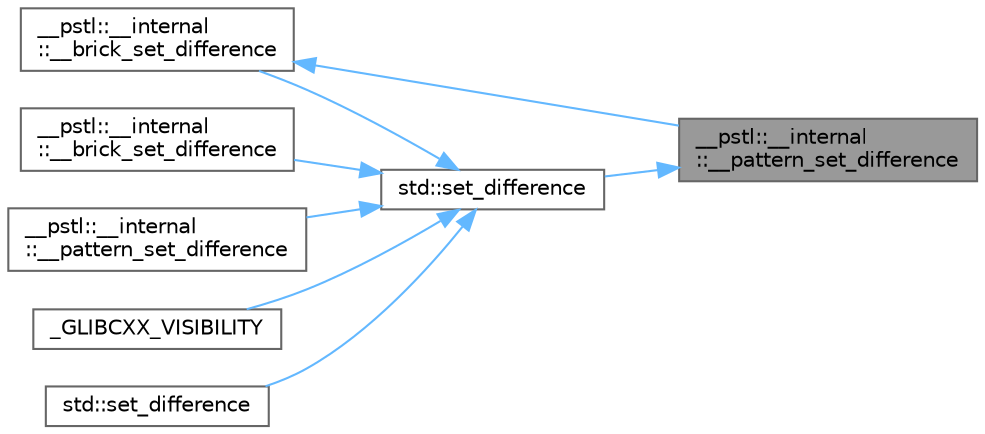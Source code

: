 digraph "__pstl::__internal::__pattern_set_difference"
{
 // LATEX_PDF_SIZE
  bgcolor="transparent";
  edge [fontname=Helvetica,fontsize=10,labelfontname=Helvetica,labelfontsize=10];
  node [fontname=Helvetica,fontsize=10,shape=box,height=0.2,width=0.4];
  rankdir="RL";
  Node1 [id="Node000001",label="__pstl::__internal\l::__pattern_set_difference",height=0.2,width=0.4,color="gray40", fillcolor="grey60", style="filled", fontcolor="black",tooltip=" "];
  Node1 -> Node2 [id="edge8_Node000001_Node000002",dir="back",color="steelblue1",style="solid",tooltip=" "];
  Node2 [id="Node000002",label="std::set_difference",height=0.2,width=0.4,color="grey40", fillcolor="white", style="filled",URL="$namespacestd.html#adb4e8e1785a2a6604b9f327ce4b7fd70",tooltip=" "];
  Node2 -> Node3 [id="edge9_Node000002_Node000003",dir="back",color="steelblue1",style="solid",tooltip=" "];
  Node3 [id="Node000003",label="__pstl::__internal\l::__brick_set_difference",height=0.2,width=0.4,color="grey40", fillcolor="white", style="filled",URL="$namespace____pstl_1_1____internal.html#a07696af449269fcc74ef20fd53fd2db2",tooltip=" "];
  Node3 -> Node1 [id="edge10_Node000003_Node000001",dir="back",color="steelblue1",style="solid",tooltip=" "];
  Node2 -> Node4 [id="edge11_Node000002_Node000004",dir="back",color="steelblue1",style="solid",tooltip=" "];
  Node4 [id="Node000004",label="__pstl::__internal\l::__brick_set_difference",height=0.2,width=0.4,color="grey40", fillcolor="white", style="filled",URL="$namespace____pstl_1_1____internal.html#a84aa3f0b49e2a585c1c41c7d36699c09",tooltip=" "];
  Node2 -> Node5 [id="edge12_Node000002_Node000005",dir="back",color="steelblue1",style="solid",tooltip=" "];
  Node5 [id="Node000005",label="__pstl::__internal\l::__pattern_set_difference",height=0.2,width=0.4,color="grey40", fillcolor="white", style="filled",URL="$namespace____pstl_1_1____internal.html#a21887a3e3ba35dc56e4d524dd6f2dde5",tooltip=" "];
  Node2 -> Node6 [id="edge13_Node000002_Node000006",dir="back",color="steelblue1",style="solid",tooltip=" "];
  Node6 [id="Node000006",label="_GLIBCXX_VISIBILITY",height=0.2,width=0.4,color="grey40", fillcolor="white", style="filled",URL="$_classes_2lib_2include_2c_09_09_2parallel_2algorithmfwd_8h.html#a544d74b2d5d0dd2197f5fd6f02691de0",tooltip=" "];
  Node2 -> Node7 [id="edge14_Node000002_Node000007",dir="back",color="steelblue1",style="solid",tooltip=" "];
  Node7 [id="Node000007",label="std::set_difference",height=0.2,width=0.4,color="grey40", fillcolor="white", style="filled",URL="$namespacestd.html#afebe1b2ef2d0cc35e7ff53a696137b60",tooltip=" "];
}
